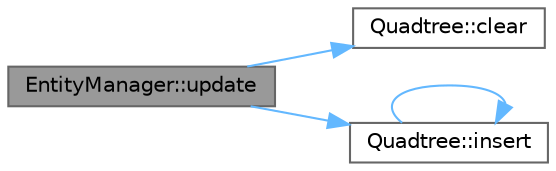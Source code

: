 digraph "EntityManager::update"
{
 // LATEX_PDF_SIZE
  bgcolor="transparent";
  edge [fontname=Helvetica,fontsize=10,labelfontname=Helvetica,labelfontsize=10];
  node [fontname=Helvetica,fontsize=10,shape=box,height=0.2,width=0.4];
  rankdir="LR";
  Node1 [id="Node000001",label="EntityManager::update",height=0.2,width=0.4,color="gray40", fillcolor="grey60", style="filled", fontcolor="black",tooltip=" "];
  Node1 -> Node2 [id="edge4_Node000001_Node000002",color="steelblue1",style="solid",tooltip=" "];
  Node2 [id="Node000002",label="Quadtree::clear",height=0.2,width=0.4,color="grey40", fillcolor="white", style="filled",URL="$class_quadtree.html#ab2b40ef82fa81688886c8f38bf7846d3",tooltip=" "];
  Node1 -> Node3 [id="edge5_Node000001_Node000003",color="steelblue1",style="solid",tooltip=" "];
  Node3 [id="Node000003",label="Quadtree::insert",height=0.2,width=0.4,color="grey40", fillcolor="white", style="filled",URL="$class_quadtree.html#a5707a18168416e1699ba5838bc65015e",tooltip=" "];
  Node3 -> Node3 [id="edge6_Node000003_Node000003",color="steelblue1",style="solid",tooltip=" "];
}
